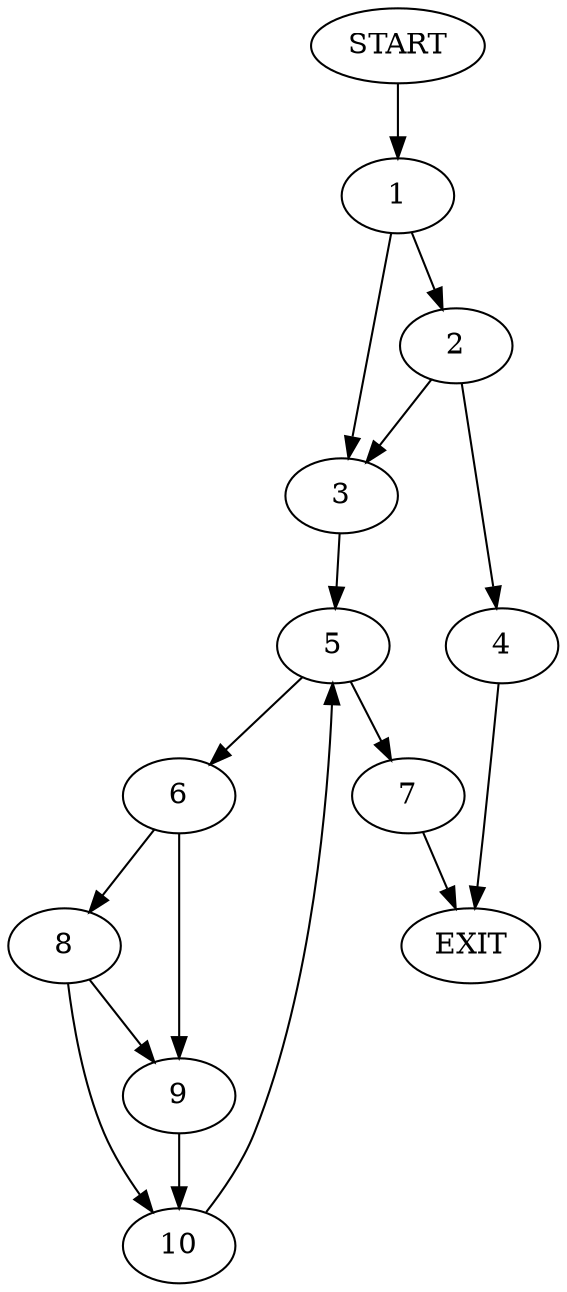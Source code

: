 digraph {
0 [label="START"]
11 [label="EXIT"]
0 -> 1
1 -> 2
1 -> 3
2 -> 4
2 -> 3
3 -> 5
4 -> 11
5 -> 6
5 -> 7
6 -> 8
6 -> 9
7 -> 11
8 -> 10
8 -> 9
9 -> 10
10 -> 5
}
